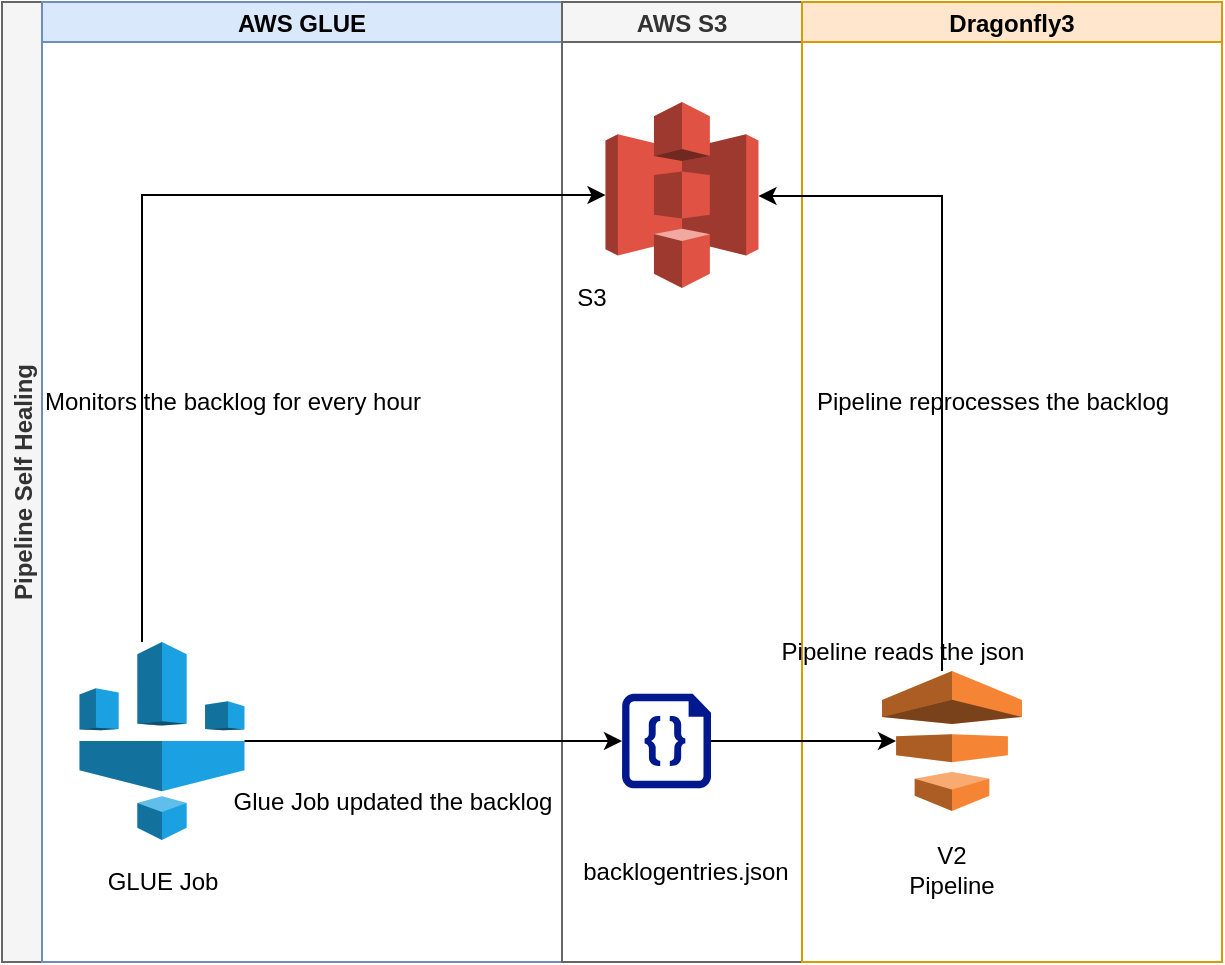 <mxfile version="17.5.0" type="github">
  <diagram id="YahIw36BISVIve3VZvmF" name="Page-1">
    <mxGraphModel dx="1298" dy="865" grid="1" gridSize="10" guides="1" tooltips="1" connect="1" arrows="1" fold="1" page="1" pageScale="1" pageWidth="827" pageHeight="1169" math="0" shadow="0">
      <root>
        <mxCell id="0" />
        <mxCell id="1" parent="0" />
        <mxCell id="TILOi1UeSWORdn2K5ZrU-19" value="S3" style="text;html=1;strokeColor=none;fillColor=none;align=center;verticalAlign=middle;whiteSpace=wrap;rounded=0;" vertex="1" parent="1">
          <mxGeometry x="395" y="203" width="60" height="30" as="geometry" />
        </mxCell>
        <mxCell id="TILOi1UeSWORdn2K5ZrU-42" value="Pipeline Self Healing" style="swimlane;childLayout=stackLayout;resizeParent=1;resizeParentMax=0;startSize=20;horizontal=0;horizontalStack=1;fillColor=#f5f5f5;fontColor=#333333;strokeColor=#666666;" vertex="1" parent="1">
          <mxGeometry x="130" y="70" width="400" height="480" as="geometry">
            <mxRectangle x="130" y="70" width="30" height="50" as="alternateBounds" />
          </mxGeometry>
        </mxCell>
        <mxCell id="TILOi1UeSWORdn2K5ZrU-43" value="AWS GLUE" style="swimlane;startSize=20;fillColor=#dae8fc;strokeColor=#6c8ebf;" vertex="1" parent="TILOi1UeSWORdn2K5ZrU-42">
          <mxGeometry x="20" width="260" height="480" as="geometry" />
        </mxCell>
        <mxCell id="TILOi1UeSWORdn2K5ZrU-2" value="" style="outlineConnect=0;dashed=0;verticalLabelPosition=bottom;verticalAlign=top;align=center;html=1;shape=mxgraph.aws3.glue;fillColor=#1ba1e2;strokeColor=#006EAF;fontColor=#ffffff;" vertex="1" parent="TILOi1UeSWORdn2K5ZrU-43">
          <mxGeometry x="18.75" y="320" width="82.5" height="99" as="geometry" />
        </mxCell>
        <mxCell id="TILOi1UeSWORdn2K5ZrU-31" value="Monitors the backlog for every hour" style="text;html=1;align=center;verticalAlign=middle;resizable=0;points=[];autosize=1;strokeColor=none;fillColor=none;" vertex="1" parent="TILOi1UeSWORdn2K5ZrU-43">
          <mxGeometry x="-5" y="190" width="200" height="20" as="geometry" />
        </mxCell>
        <mxCell id="TILOi1UeSWORdn2K5ZrU-20" value="Glue Job updated the backlog" style="text;html=1;align=center;verticalAlign=middle;resizable=0;points=[];autosize=1;strokeColor=none;fillColor=none;" vertex="1" parent="TILOi1UeSWORdn2K5ZrU-43">
          <mxGeometry x="90" y="390" width="170" height="20" as="geometry" />
        </mxCell>
        <mxCell id="TILOi1UeSWORdn2K5ZrU-30" value="GLUE Job" style="text;html=1;align=center;verticalAlign=middle;resizable=0;points=[];autosize=1;strokeColor=none;fillColor=none;" vertex="1" parent="TILOi1UeSWORdn2K5ZrU-43">
          <mxGeometry x="25" y="430" width="70" height="20" as="geometry" />
        </mxCell>
        <mxCell id="TILOi1UeSWORdn2K5ZrU-44" value="AWS S3" style="swimlane;startSize=20;fillColor=#f5f5f5;fontColor=#333333;strokeColor=#666666;" vertex="1" parent="TILOi1UeSWORdn2K5ZrU-42">
          <mxGeometry x="280" width="120" height="480" as="geometry" />
        </mxCell>
        <mxCell id="TILOi1UeSWORdn2K5ZrU-34" value="" style="outlineConnect=0;dashed=0;verticalLabelPosition=bottom;verticalAlign=top;align=center;html=1;shape=mxgraph.aws3.s3;fillColor=#E05243;gradientColor=none;" vertex="1" parent="TILOi1UeSWORdn2K5ZrU-44">
          <mxGeometry x="21.75" y="50" width="76.5" height="93" as="geometry" />
        </mxCell>
        <mxCell id="TILOi1UeSWORdn2K5ZrU-35" value="" style="sketch=0;aspect=fixed;pointerEvents=1;shadow=0;dashed=0;html=1;strokeColor=none;labelPosition=center;verticalLabelPosition=bottom;verticalAlign=top;align=center;fillColor=#00188D;shape=mxgraph.azure.code_file" vertex="1" parent="TILOi1UeSWORdn2K5ZrU-44">
          <mxGeometry x="30" y="345.83" width="44.5" height="47.34" as="geometry" />
        </mxCell>
        <mxCell id="TILOi1UeSWORdn2K5ZrU-10" value="backlogentries.json" style="text;html=1;strokeColor=none;fillColor=none;align=center;verticalAlign=middle;whiteSpace=wrap;rounded=0;" vertex="1" parent="TILOi1UeSWORdn2K5ZrU-44">
          <mxGeometry x="7.25" y="420" width="110" height="30" as="geometry" />
        </mxCell>
        <mxCell id="TILOi1UeSWORdn2K5ZrU-39" style="edgeStyle=orthogonalEdgeStyle;rounded=0;orthogonalLoop=1;jettySize=auto;html=1;entryX=0;entryY=0.5;entryDx=0;entryDy=0;entryPerimeter=0;endArrow=classic;endFill=1;" edge="1" parent="TILOi1UeSWORdn2K5ZrU-42" source="TILOi1UeSWORdn2K5ZrU-2" target="TILOi1UeSWORdn2K5ZrU-35">
          <mxGeometry relative="1" as="geometry" />
        </mxCell>
        <mxCell id="TILOi1UeSWORdn2K5ZrU-46" style="edgeStyle=orthogonalEdgeStyle;rounded=0;orthogonalLoop=1;jettySize=auto;html=1;entryX=0;entryY=0.5;entryDx=0;entryDy=0;entryPerimeter=0;endArrow=classic;endFill=1;" edge="1" parent="TILOi1UeSWORdn2K5ZrU-42" source="TILOi1UeSWORdn2K5ZrU-2" target="TILOi1UeSWORdn2K5ZrU-34">
          <mxGeometry relative="1" as="geometry">
            <Array as="points">
              <mxPoint x="70" y="97" />
            </Array>
          </mxGeometry>
        </mxCell>
        <mxCell id="TILOi1UeSWORdn2K5ZrU-45" value="Dragonfly3" style="swimlane;startSize=20;fillColor=#ffe6cc;strokeColor=#d79b00;" vertex="1" parent="1">
          <mxGeometry x="530" y="70" width="210" height="480" as="geometry" />
        </mxCell>
        <mxCell id="TILOi1UeSWORdn2K5ZrU-3" value="" style="outlineConnect=0;dashed=0;verticalLabelPosition=bottom;verticalAlign=top;align=center;html=1;shape=mxgraph.aws3.data_pipeline;fillColor=#F58534;gradientColor=none;" vertex="1" parent="TILOi1UeSWORdn2K5ZrU-45">
          <mxGeometry x="40" y="334.5" width="70" height="70" as="geometry" />
        </mxCell>
        <mxCell id="TILOi1UeSWORdn2K5ZrU-11" value="V2 Pipeline" style="text;html=1;strokeColor=none;fillColor=none;align=center;verticalAlign=middle;whiteSpace=wrap;rounded=0;" vertex="1" parent="TILOi1UeSWORdn2K5ZrU-45">
          <mxGeometry x="45" y="419" width="60" height="30" as="geometry" />
        </mxCell>
        <mxCell id="TILOi1UeSWORdn2K5ZrU-14" value="Pipeline reads the json" style="text;html=1;align=center;verticalAlign=middle;resizable=0;points=[];autosize=1;strokeColor=none;fillColor=none;" vertex="1" parent="TILOi1UeSWORdn2K5ZrU-45">
          <mxGeometry x="-20" y="314.5" width="140" height="20" as="geometry" />
        </mxCell>
        <mxCell id="TILOi1UeSWORdn2K5ZrU-48" value="Pipeline reprocesses the backlog&lt;br&gt;" style="text;html=1;align=center;verticalAlign=middle;resizable=0;points=[];autosize=1;strokeColor=none;fillColor=none;" vertex="1" parent="TILOi1UeSWORdn2K5ZrU-45">
          <mxGeometry y="190" width="190" height="20" as="geometry" />
        </mxCell>
        <mxCell id="TILOi1UeSWORdn2K5ZrU-37" style="edgeStyle=orthogonalEdgeStyle;rounded=0;orthogonalLoop=1;jettySize=auto;html=1;entryX=0.1;entryY=0.5;entryDx=0;entryDy=0;entryPerimeter=0;endArrow=classic;endFill=1;" edge="1" parent="1" source="TILOi1UeSWORdn2K5ZrU-35" target="TILOi1UeSWORdn2K5ZrU-3">
          <mxGeometry relative="1" as="geometry" />
        </mxCell>
        <mxCell id="TILOi1UeSWORdn2K5ZrU-49" style="edgeStyle=orthogonalEdgeStyle;rounded=0;orthogonalLoop=1;jettySize=auto;html=1;endArrow=classic;endFill=1;" edge="1" parent="1" source="TILOi1UeSWORdn2K5ZrU-3" target="TILOi1UeSWORdn2K5ZrU-34">
          <mxGeometry relative="1" as="geometry">
            <Array as="points">
              <mxPoint x="600" y="167" />
            </Array>
          </mxGeometry>
        </mxCell>
      </root>
    </mxGraphModel>
  </diagram>
</mxfile>
